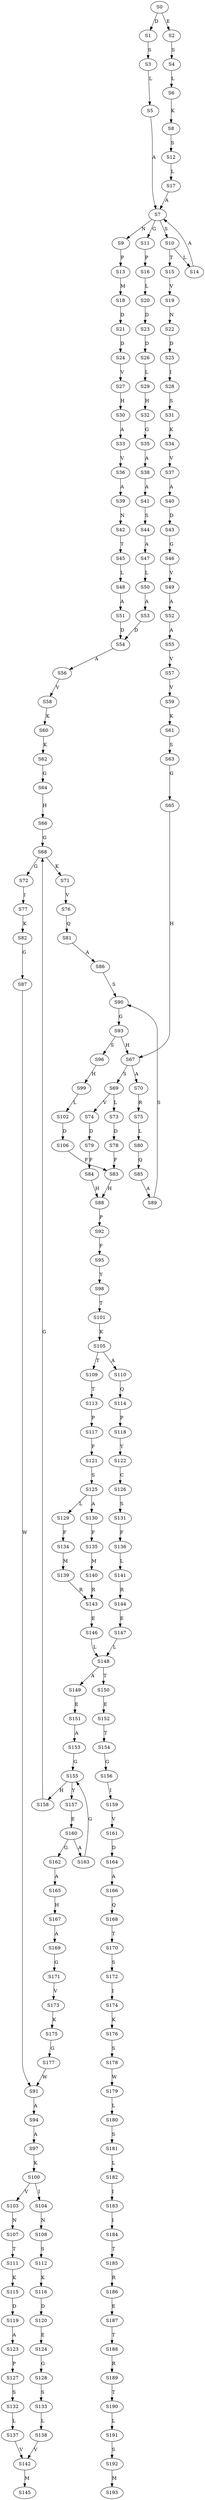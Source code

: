 strict digraph  {
	S0 -> S1 [ label = D ];
	S0 -> S2 [ label = E ];
	S1 -> S3 [ label = S ];
	S2 -> S4 [ label = S ];
	S3 -> S5 [ label = L ];
	S4 -> S6 [ label = L ];
	S5 -> S7 [ label = A ];
	S6 -> S8 [ label = K ];
	S7 -> S9 [ label = N ];
	S7 -> S10 [ label = S ];
	S7 -> S11 [ label = G ];
	S8 -> S12 [ label = S ];
	S9 -> S13 [ label = P ];
	S10 -> S14 [ label = L ];
	S10 -> S15 [ label = T ];
	S11 -> S16 [ label = P ];
	S12 -> S17 [ label = L ];
	S13 -> S18 [ label = M ];
	S14 -> S7 [ label = A ];
	S15 -> S19 [ label = V ];
	S16 -> S20 [ label = L ];
	S17 -> S7 [ label = A ];
	S18 -> S21 [ label = D ];
	S19 -> S22 [ label = N ];
	S20 -> S23 [ label = D ];
	S21 -> S24 [ label = D ];
	S22 -> S25 [ label = D ];
	S23 -> S26 [ label = D ];
	S24 -> S27 [ label = V ];
	S25 -> S28 [ label = I ];
	S26 -> S29 [ label = L ];
	S27 -> S30 [ label = H ];
	S28 -> S31 [ label = S ];
	S29 -> S32 [ label = H ];
	S30 -> S33 [ label = A ];
	S31 -> S34 [ label = K ];
	S32 -> S35 [ label = G ];
	S33 -> S36 [ label = V ];
	S34 -> S37 [ label = V ];
	S35 -> S38 [ label = A ];
	S36 -> S39 [ label = A ];
	S37 -> S40 [ label = A ];
	S38 -> S41 [ label = A ];
	S39 -> S42 [ label = N ];
	S40 -> S43 [ label = D ];
	S41 -> S44 [ label = S ];
	S42 -> S45 [ label = T ];
	S43 -> S46 [ label = G ];
	S44 -> S47 [ label = A ];
	S45 -> S48 [ label = L ];
	S46 -> S49 [ label = V ];
	S47 -> S50 [ label = L ];
	S48 -> S51 [ label = A ];
	S49 -> S52 [ label = A ];
	S50 -> S53 [ label = A ];
	S51 -> S54 [ label = D ];
	S52 -> S55 [ label = A ];
	S53 -> S54 [ label = D ];
	S54 -> S56 [ label = A ];
	S55 -> S57 [ label = V ];
	S56 -> S58 [ label = V ];
	S57 -> S59 [ label = V ];
	S58 -> S60 [ label = K ];
	S59 -> S61 [ label = K ];
	S60 -> S62 [ label = K ];
	S61 -> S63 [ label = S ];
	S62 -> S64 [ label = G ];
	S63 -> S65 [ label = G ];
	S64 -> S66 [ label = H ];
	S65 -> S67 [ label = H ];
	S66 -> S68 [ label = G ];
	S67 -> S69 [ label = S ];
	S67 -> S70 [ label = A ];
	S68 -> S71 [ label = K ];
	S68 -> S72 [ label = G ];
	S69 -> S73 [ label = L ];
	S69 -> S74 [ label = V ];
	S70 -> S75 [ label = R ];
	S71 -> S76 [ label = V ];
	S72 -> S77 [ label = I ];
	S73 -> S78 [ label = D ];
	S74 -> S79 [ label = D ];
	S75 -> S80 [ label = L ];
	S76 -> S81 [ label = Q ];
	S77 -> S82 [ label = K ];
	S78 -> S83 [ label = F ];
	S79 -> S84 [ label = F ];
	S80 -> S85 [ label = Q ];
	S81 -> S86 [ label = A ];
	S82 -> S87 [ label = G ];
	S83 -> S88 [ label = H ];
	S84 -> S88 [ label = H ];
	S85 -> S89 [ label = A ];
	S86 -> S90 [ label = S ];
	S87 -> S91 [ label = W ];
	S88 -> S92 [ label = P ];
	S89 -> S90 [ label = S ];
	S90 -> S93 [ label = G ];
	S91 -> S94 [ label = A ];
	S92 -> S95 [ label = F ];
	S93 -> S67 [ label = H ];
	S93 -> S96 [ label = S ];
	S94 -> S97 [ label = A ];
	S95 -> S98 [ label = Y ];
	S96 -> S99 [ label = H ];
	S97 -> S100 [ label = K ];
	S98 -> S101 [ label = T ];
	S99 -> S102 [ label = L ];
	S100 -> S103 [ label = V ];
	S100 -> S104 [ label = I ];
	S101 -> S105 [ label = K ];
	S102 -> S106 [ label = D ];
	S103 -> S107 [ label = N ];
	S104 -> S108 [ label = N ];
	S105 -> S109 [ label = T ];
	S105 -> S110 [ label = A ];
	S106 -> S83 [ label = F ];
	S107 -> S111 [ label = T ];
	S108 -> S112 [ label = S ];
	S109 -> S113 [ label = T ];
	S110 -> S114 [ label = Q ];
	S111 -> S115 [ label = K ];
	S112 -> S116 [ label = K ];
	S113 -> S117 [ label = P ];
	S114 -> S118 [ label = P ];
	S115 -> S119 [ label = D ];
	S116 -> S120 [ label = D ];
	S117 -> S121 [ label = F ];
	S118 -> S122 [ label = Y ];
	S119 -> S123 [ label = A ];
	S120 -> S124 [ label = E ];
	S121 -> S125 [ label = S ];
	S122 -> S126 [ label = C ];
	S123 -> S127 [ label = P ];
	S124 -> S128 [ label = G ];
	S125 -> S129 [ label = L ];
	S125 -> S130 [ label = A ];
	S126 -> S131 [ label = S ];
	S127 -> S132 [ label = S ];
	S128 -> S133 [ label = S ];
	S129 -> S134 [ label = F ];
	S130 -> S135 [ label = F ];
	S131 -> S136 [ label = F ];
	S132 -> S137 [ label = L ];
	S133 -> S138 [ label = L ];
	S134 -> S139 [ label = M ];
	S135 -> S140 [ label = M ];
	S136 -> S141 [ label = L ];
	S137 -> S142 [ label = V ];
	S138 -> S142 [ label = V ];
	S139 -> S143 [ label = R ];
	S140 -> S143 [ label = R ];
	S141 -> S144 [ label = R ];
	S142 -> S145 [ label = M ];
	S143 -> S146 [ label = E ];
	S144 -> S147 [ label = E ];
	S146 -> S148 [ label = L ];
	S147 -> S148 [ label = L ];
	S148 -> S149 [ label = A ];
	S148 -> S150 [ label = T ];
	S149 -> S151 [ label = E ];
	S150 -> S152 [ label = E ];
	S151 -> S153 [ label = A ];
	S152 -> S154 [ label = T ];
	S153 -> S155 [ label = G ];
	S154 -> S156 [ label = G ];
	S155 -> S157 [ label = Y ];
	S155 -> S158 [ label = H ];
	S156 -> S159 [ label = I ];
	S157 -> S160 [ label = E ];
	S158 -> S68 [ label = G ];
	S159 -> S161 [ label = V ];
	S160 -> S162 [ label = G ];
	S160 -> S163 [ label = A ];
	S161 -> S164 [ label = D ];
	S162 -> S165 [ label = A ];
	S163 -> S155 [ label = G ];
	S164 -> S166 [ label = A ];
	S165 -> S167 [ label = H ];
	S166 -> S168 [ label = Q ];
	S167 -> S169 [ label = A ];
	S168 -> S170 [ label = T ];
	S169 -> S171 [ label = G ];
	S170 -> S172 [ label = S ];
	S171 -> S173 [ label = V ];
	S172 -> S174 [ label = I ];
	S173 -> S175 [ label = K ];
	S174 -> S176 [ label = K ];
	S175 -> S177 [ label = G ];
	S176 -> S178 [ label = S ];
	S177 -> S91 [ label = W ];
	S178 -> S179 [ label = W ];
	S179 -> S180 [ label = L ];
	S180 -> S181 [ label = S ];
	S181 -> S182 [ label = L ];
	S182 -> S183 [ label = I ];
	S183 -> S184 [ label = I ];
	S184 -> S185 [ label = T ];
	S185 -> S186 [ label = R ];
	S186 -> S187 [ label = E ];
	S187 -> S188 [ label = T ];
	S188 -> S189 [ label = R ];
	S189 -> S190 [ label = T ];
	S190 -> S191 [ label = L ];
	S191 -> S192 [ label = S ];
	S192 -> S193 [ label = M ];
}
